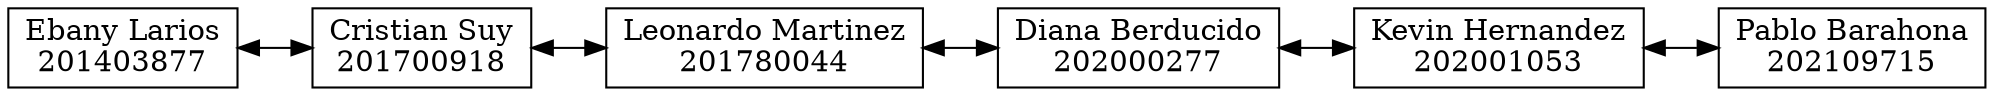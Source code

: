 digraph G {
  node [shape=box];
  rankdir=LR;
  201403877 [label="Ebany Larios
201403877"];
  201700918 [label="Cristian Suy
201700918"];
  201780044 [label="Leonardo Martinez
201780044"];
  202000277 [label="Diana Berducido
202000277"];
  202001053 [label="Kevin Hernandez
202001053"];
  202109715 [label="Pablo Barahona
202109715"];
  201403877 -> 201700918 [dir=both];
  201700918 -> 201780044 [dir=both];
  201780044 -> 202000277 [dir=both];
  202000277 -> 202001053 [dir=both];
  202001053 -> 202109715 [dir=both];
}
